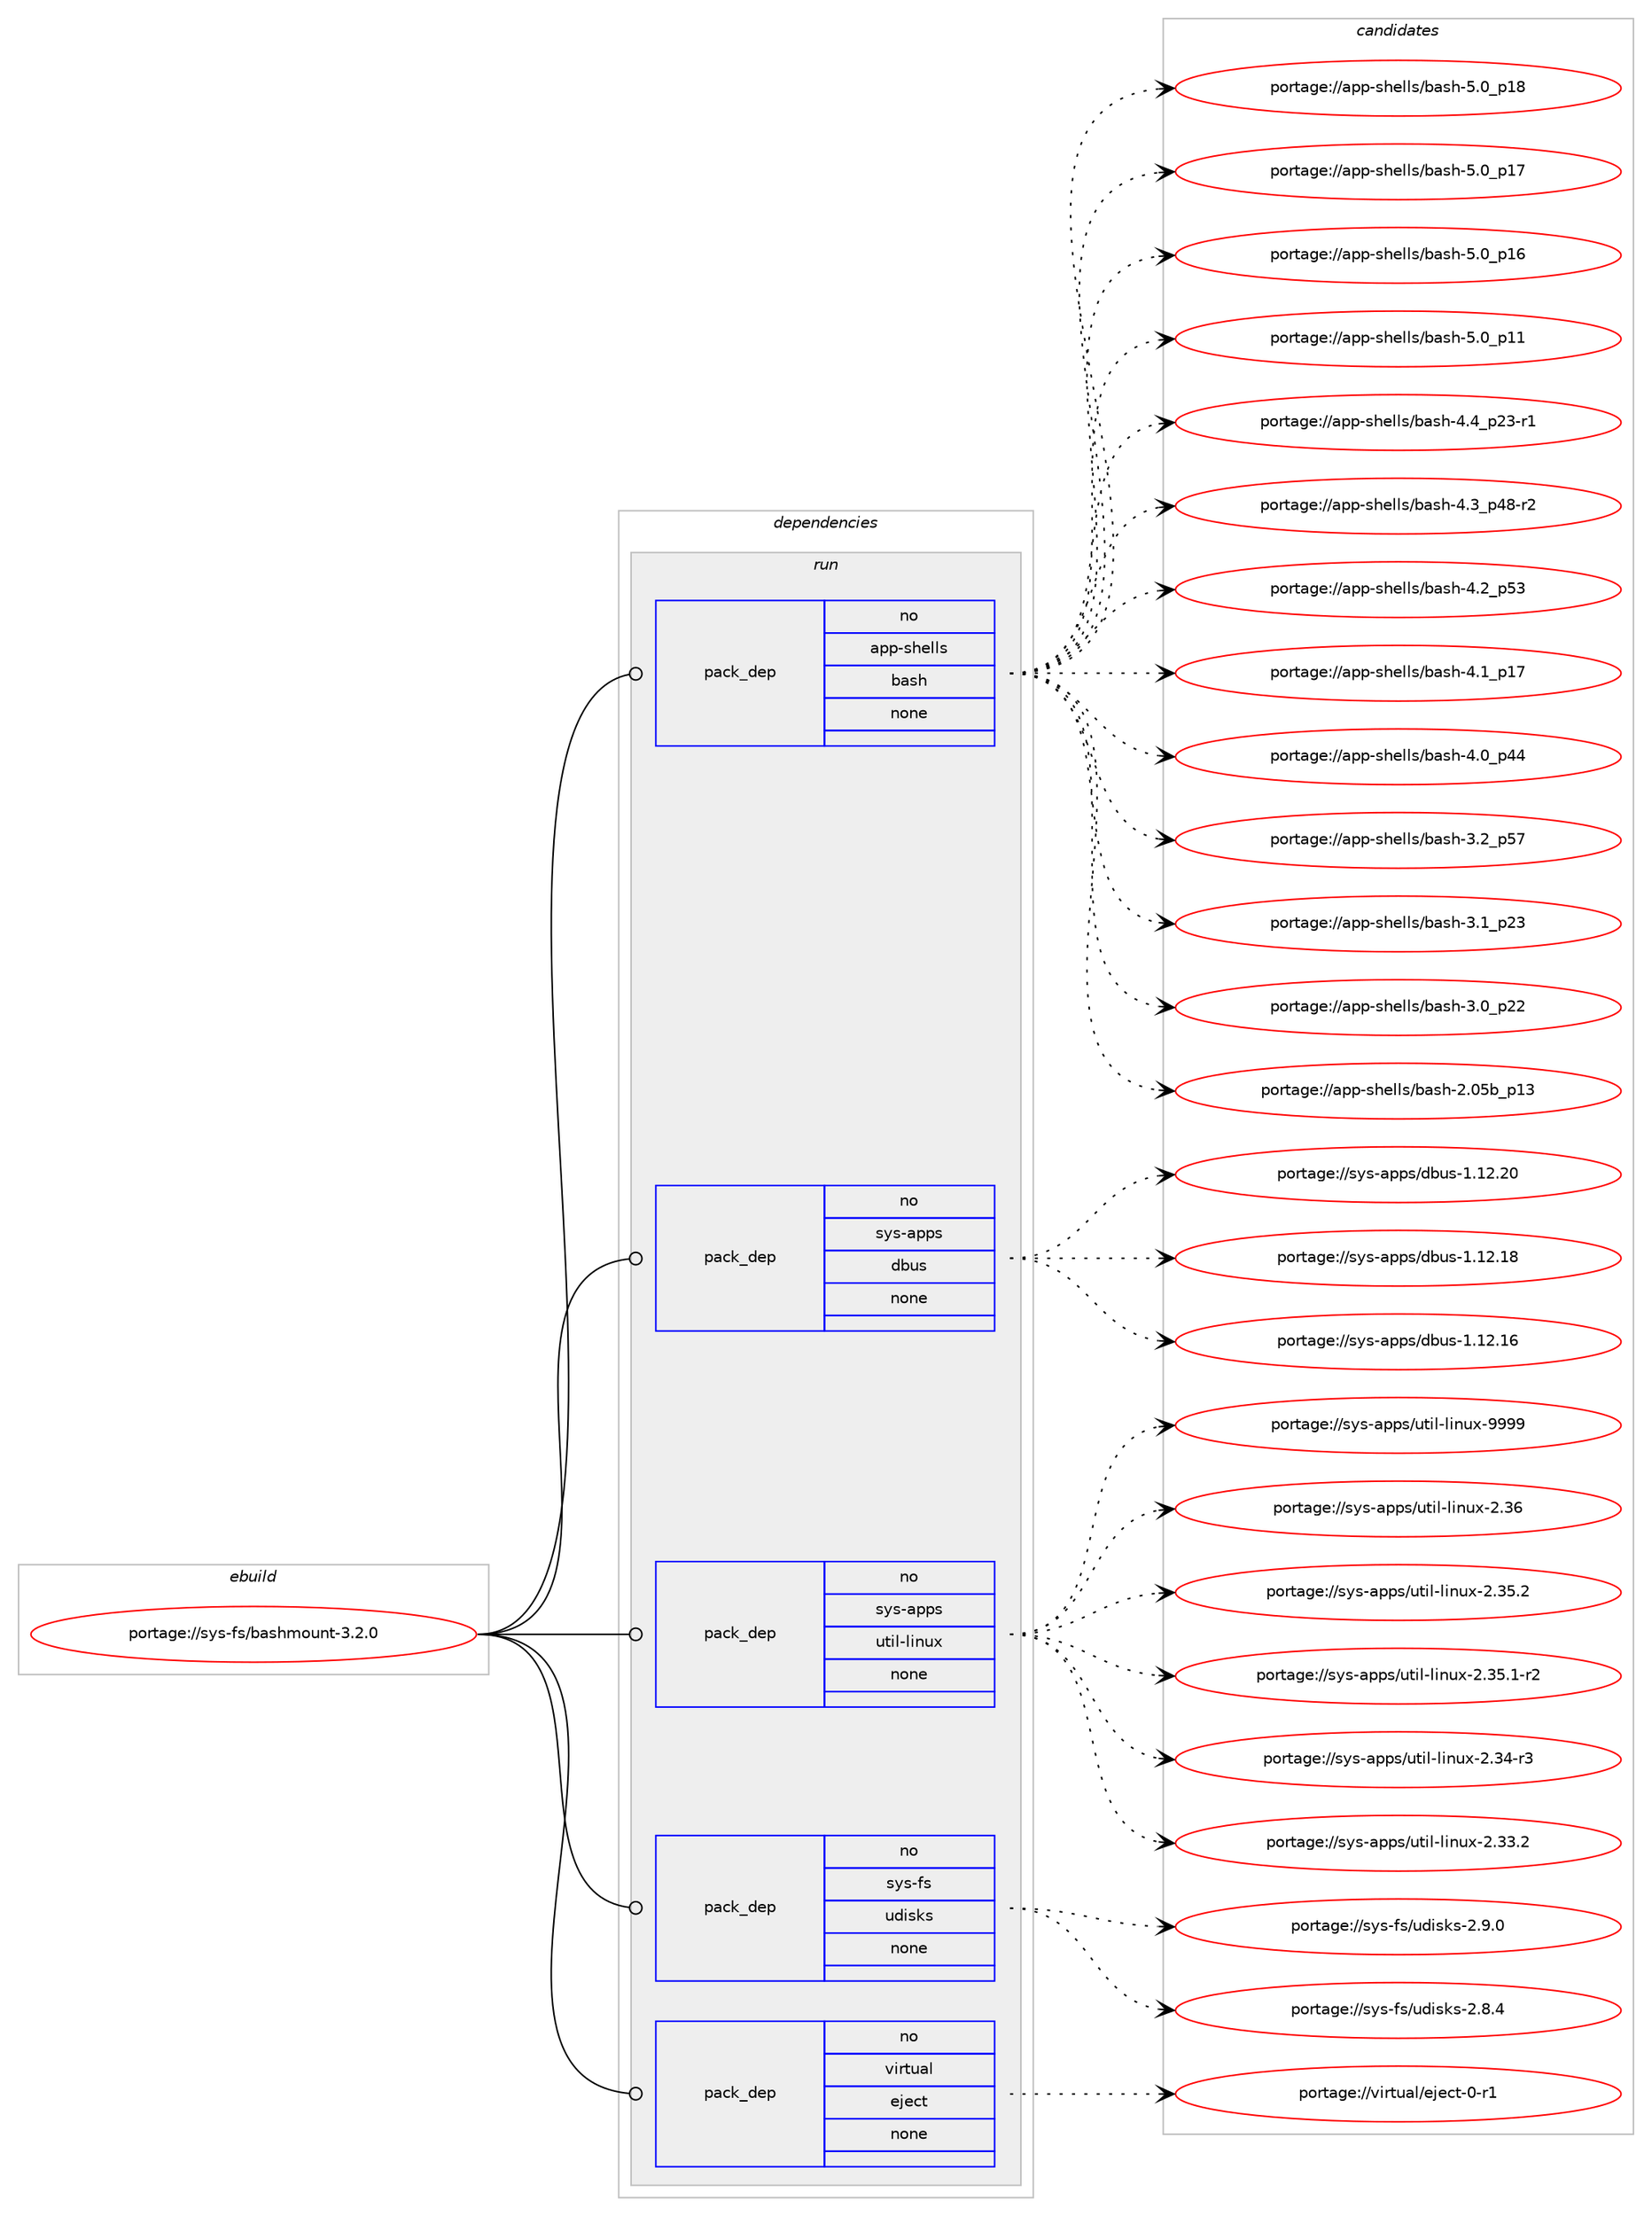 digraph prolog {

# *************
# Graph options
# *************

newrank=true;
concentrate=true;
compound=true;
graph [rankdir=LR,fontname=Helvetica,fontsize=10,ranksep=1.5];#, ranksep=2.5, nodesep=0.2];
edge  [arrowhead=vee];
node  [fontname=Helvetica,fontsize=10];

# **********
# The ebuild
# **********

subgraph cluster_leftcol {
color=gray;
rank=same;
label=<<i>ebuild</i>>;
id [label="portage://sys-fs/bashmount-3.2.0", color=red, width=4, href="../sys-fs/bashmount-3.2.0.svg"];
}

# ****************
# The dependencies
# ****************

subgraph cluster_midcol {
color=gray;
label=<<i>dependencies</i>>;
subgraph cluster_compile {
fillcolor="#eeeeee";
style=filled;
label=<<i>compile</i>>;
}
subgraph cluster_compileandrun {
fillcolor="#eeeeee";
style=filled;
label=<<i>compile and run</i>>;
}
subgraph cluster_run {
fillcolor="#eeeeee";
style=filled;
label=<<i>run</i>>;
subgraph pack2245 {
dependency2641 [label=<<TABLE BORDER="0" CELLBORDER="1" CELLSPACING="0" CELLPADDING="4" WIDTH="220"><TR><TD ROWSPAN="6" CELLPADDING="30">pack_dep</TD></TR><TR><TD WIDTH="110">no</TD></TR><TR><TD>app-shells</TD></TR><TR><TD>bash</TD></TR><TR><TD>none</TD></TR><TR><TD></TD></TR></TABLE>>, shape=none, color=blue];
}
id:e -> dependency2641:w [weight=20,style="solid",arrowhead="odot"];
subgraph pack2246 {
dependency2642 [label=<<TABLE BORDER="0" CELLBORDER="1" CELLSPACING="0" CELLPADDING="4" WIDTH="220"><TR><TD ROWSPAN="6" CELLPADDING="30">pack_dep</TD></TR><TR><TD WIDTH="110">no</TD></TR><TR><TD>sys-apps</TD></TR><TR><TD>dbus</TD></TR><TR><TD>none</TD></TR><TR><TD></TD></TR></TABLE>>, shape=none, color=blue];
}
id:e -> dependency2642:w [weight=20,style="solid",arrowhead="odot"];
subgraph pack2247 {
dependency2643 [label=<<TABLE BORDER="0" CELLBORDER="1" CELLSPACING="0" CELLPADDING="4" WIDTH="220"><TR><TD ROWSPAN="6" CELLPADDING="30">pack_dep</TD></TR><TR><TD WIDTH="110">no</TD></TR><TR><TD>sys-apps</TD></TR><TR><TD>util-linux</TD></TR><TR><TD>none</TD></TR><TR><TD></TD></TR></TABLE>>, shape=none, color=blue];
}
id:e -> dependency2643:w [weight=20,style="solid",arrowhead="odot"];
subgraph pack2248 {
dependency2644 [label=<<TABLE BORDER="0" CELLBORDER="1" CELLSPACING="0" CELLPADDING="4" WIDTH="220"><TR><TD ROWSPAN="6" CELLPADDING="30">pack_dep</TD></TR><TR><TD WIDTH="110">no</TD></TR><TR><TD>sys-fs</TD></TR><TR><TD>udisks</TD></TR><TR><TD>none</TD></TR><TR><TD></TD></TR></TABLE>>, shape=none, color=blue];
}
id:e -> dependency2644:w [weight=20,style="solid",arrowhead="odot"];
subgraph pack2249 {
dependency2645 [label=<<TABLE BORDER="0" CELLBORDER="1" CELLSPACING="0" CELLPADDING="4" WIDTH="220"><TR><TD ROWSPAN="6" CELLPADDING="30">pack_dep</TD></TR><TR><TD WIDTH="110">no</TD></TR><TR><TD>virtual</TD></TR><TR><TD>eject</TD></TR><TR><TD>none</TD></TR><TR><TD></TD></TR></TABLE>>, shape=none, color=blue];
}
id:e -> dependency2645:w [weight=20,style="solid",arrowhead="odot"];
}
}

# **************
# The candidates
# **************

subgraph cluster_choices {
rank=same;
color=gray;
label=<<i>candidates</i>>;

subgraph choice2245 {
color=black;
nodesep=1;
choice971121124511510410110810811547989711510445534648951124956 [label="portage://app-shells/bash-5.0_p18", color=red, width=4,href="../app-shells/bash-5.0_p18.svg"];
choice971121124511510410110810811547989711510445534648951124955 [label="portage://app-shells/bash-5.0_p17", color=red, width=4,href="../app-shells/bash-5.0_p17.svg"];
choice971121124511510410110810811547989711510445534648951124954 [label="portage://app-shells/bash-5.0_p16", color=red, width=4,href="../app-shells/bash-5.0_p16.svg"];
choice971121124511510410110810811547989711510445534648951124949 [label="portage://app-shells/bash-5.0_p11", color=red, width=4,href="../app-shells/bash-5.0_p11.svg"];
choice9711211245115104101108108115479897115104455246529511250514511449 [label="portage://app-shells/bash-4.4_p23-r1", color=red, width=4,href="../app-shells/bash-4.4_p23-r1.svg"];
choice9711211245115104101108108115479897115104455246519511252564511450 [label="portage://app-shells/bash-4.3_p48-r2", color=red, width=4,href="../app-shells/bash-4.3_p48-r2.svg"];
choice971121124511510410110810811547989711510445524650951125351 [label="portage://app-shells/bash-4.2_p53", color=red, width=4,href="../app-shells/bash-4.2_p53.svg"];
choice971121124511510410110810811547989711510445524649951124955 [label="portage://app-shells/bash-4.1_p17", color=red, width=4,href="../app-shells/bash-4.1_p17.svg"];
choice971121124511510410110810811547989711510445524648951125252 [label="portage://app-shells/bash-4.0_p44", color=red, width=4,href="../app-shells/bash-4.0_p44.svg"];
choice971121124511510410110810811547989711510445514650951125355 [label="portage://app-shells/bash-3.2_p57", color=red, width=4,href="../app-shells/bash-3.2_p57.svg"];
choice971121124511510410110810811547989711510445514649951125051 [label="portage://app-shells/bash-3.1_p23", color=red, width=4,href="../app-shells/bash-3.1_p23.svg"];
choice971121124511510410110810811547989711510445514648951125050 [label="portage://app-shells/bash-3.0_p22", color=red, width=4,href="../app-shells/bash-3.0_p22.svg"];
choice9711211245115104101108108115479897115104455046485398951124951 [label="portage://app-shells/bash-2.05b_p13", color=red, width=4,href="../app-shells/bash-2.05b_p13.svg"];
dependency2641:e -> choice971121124511510410110810811547989711510445534648951124956:w [style=dotted,weight="100"];
dependency2641:e -> choice971121124511510410110810811547989711510445534648951124955:w [style=dotted,weight="100"];
dependency2641:e -> choice971121124511510410110810811547989711510445534648951124954:w [style=dotted,weight="100"];
dependency2641:e -> choice971121124511510410110810811547989711510445534648951124949:w [style=dotted,weight="100"];
dependency2641:e -> choice9711211245115104101108108115479897115104455246529511250514511449:w [style=dotted,weight="100"];
dependency2641:e -> choice9711211245115104101108108115479897115104455246519511252564511450:w [style=dotted,weight="100"];
dependency2641:e -> choice971121124511510410110810811547989711510445524650951125351:w [style=dotted,weight="100"];
dependency2641:e -> choice971121124511510410110810811547989711510445524649951124955:w [style=dotted,weight="100"];
dependency2641:e -> choice971121124511510410110810811547989711510445524648951125252:w [style=dotted,weight="100"];
dependency2641:e -> choice971121124511510410110810811547989711510445514650951125355:w [style=dotted,weight="100"];
dependency2641:e -> choice971121124511510410110810811547989711510445514649951125051:w [style=dotted,weight="100"];
dependency2641:e -> choice971121124511510410110810811547989711510445514648951125050:w [style=dotted,weight="100"];
dependency2641:e -> choice9711211245115104101108108115479897115104455046485398951124951:w [style=dotted,weight="100"];
}
subgraph choice2246 {
color=black;
nodesep=1;
choice115121115459711211211547100981171154549464950465048 [label="portage://sys-apps/dbus-1.12.20", color=red, width=4,href="../sys-apps/dbus-1.12.20.svg"];
choice115121115459711211211547100981171154549464950464956 [label="portage://sys-apps/dbus-1.12.18", color=red, width=4,href="../sys-apps/dbus-1.12.18.svg"];
choice115121115459711211211547100981171154549464950464954 [label="portage://sys-apps/dbus-1.12.16", color=red, width=4,href="../sys-apps/dbus-1.12.16.svg"];
dependency2642:e -> choice115121115459711211211547100981171154549464950465048:w [style=dotted,weight="100"];
dependency2642:e -> choice115121115459711211211547100981171154549464950464956:w [style=dotted,weight="100"];
dependency2642:e -> choice115121115459711211211547100981171154549464950464954:w [style=dotted,weight="100"];
}
subgraph choice2247 {
color=black;
nodesep=1;
choice115121115459711211211547117116105108451081051101171204557575757 [label="portage://sys-apps/util-linux-9999", color=red, width=4,href="../sys-apps/util-linux-9999.svg"];
choice115121115459711211211547117116105108451081051101171204550465154 [label="portage://sys-apps/util-linux-2.36", color=red, width=4,href="../sys-apps/util-linux-2.36.svg"];
choice1151211154597112112115471171161051084510810511011712045504651534650 [label="portage://sys-apps/util-linux-2.35.2", color=red, width=4,href="../sys-apps/util-linux-2.35.2.svg"];
choice11512111545971121121154711711610510845108105110117120455046515346494511450 [label="portage://sys-apps/util-linux-2.35.1-r2", color=red, width=4,href="../sys-apps/util-linux-2.35.1-r2.svg"];
choice1151211154597112112115471171161051084510810511011712045504651524511451 [label="portage://sys-apps/util-linux-2.34-r3", color=red, width=4,href="../sys-apps/util-linux-2.34-r3.svg"];
choice1151211154597112112115471171161051084510810511011712045504651514650 [label="portage://sys-apps/util-linux-2.33.2", color=red, width=4,href="../sys-apps/util-linux-2.33.2.svg"];
dependency2643:e -> choice115121115459711211211547117116105108451081051101171204557575757:w [style=dotted,weight="100"];
dependency2643:e -> choice115121115459711211211547117116105108451081051101171204550465154:w [style=dotted,weight="100"];
dependency2643:e -> choice1151211154597112112115471171161051084510810511011712045504651534650:w [style=dotted,weight="100"];
dependency2643:e -> choice11512111545971121121154711711610510845108105110117120455046515346494511450:w [style=dotted,weight="100"];
dependency2643:e -> choice1151211154597112112115471171161051084510810511011712045504651524511451:w [style=dotted,weight="100"];
dependency2643:e -> choice1151211154597112112115471171161051084510810511011712045504651514650:w [style=dotted,weight="100"];
}
subgraph choice2248 {
color=black;
nodesep=1;
choice1151211154510211547117100105115107115455046574648 [label="portage://sys-fs/udisks-2.9.0", color=red, width=4,href="../sys-fs/udisks-2.9.0.svg"];
choice1151211154510211547117100105115107115455046564652 [label="portage://sys-fs/udisks-2.8.4", color=red, width=4,href="../sys-fs/udisks-2.8.4.svg"];
dependency2644:e -> choice1151211154510211547117100105115107115455046574648:w [style=dotted,weight="100"];
dependency2644:e -> choice1151211154510211547117100105115107115455046564652:w [style=dotted,weight="100"];
}
subgraph choice2249 {
color=black;
nodesep=1;
choice11810511411611797108471011061019911645484511449 [label="portage://virtual/eject-0-r1", color=red, width=4,href="../virtual/eject-0-r1.svg"];
dependency2645:e -> choice11810511411611797108471011061019911645484511449:w [style=dotted,weight="100"];
}
}

}
